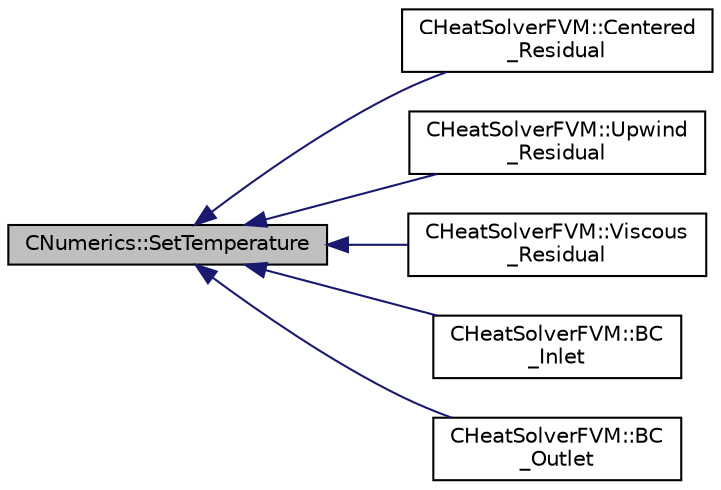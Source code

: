 digraph "CNumerics::SetTemperature"
{
  edge [fontname="Helvetica",fontsize="10",labelfontname="Helvetica",labelfontsize="10"];
  node [fontname="Helvetica",fontsize="10",shape=record];
  rankdir="LR";
  Node834 [label="CNumerics::SetTemperature",height=0.2,width=0.4,color="black", fillcolor="grey75", style="filled", fontcolor="black"];
  Node834 -> Node835 [dir="back",color="midnightblue",fontsize="10",style="solid",fontname="Helvetica"];
  Node835 [label="CHeatSolverFVM::Centered\l_Residual",height=0.2,width=0.4,color="black", fillcolor="white", style="filled",URL="$class_c_heat_solver_f_v_m.html#a779d9a04dd9c3d81518e9ed74985a246",tooltip="Compute the spatial integration using a centered scheme. "];
  Node834 -> Node836 [dir="back",color="midnightblue",fontsize="10",style="solid",fontname="Helvetica"];
  Node836 [label="CHeatSolverFVM::Upwind\l_Residual",height=0.2,width=0.4,color="black", fillcolor="white", style="filled",URL="$class_c_heat_solver_f_v_m.html#a0f7725503632a6917537b6674d1d9e58",tooltip="Compute the spatial integration using a upwind scheme. "];
  Node834 -> Node837 [dir="back",color="midnightblue",fontsize="10",style="solid",fontname="Helvetica"];
  Node837 [label="CHeatSolverFVM::Viscous\l_Residual",height=0.2,width=0.4,color="black", fillcolor="white", style="filled",URL="$class_c_heat_solver_f_v_m.html#a860d3e08f75f173ce401f90d27649ba2",tooltip="Compute the viscous residuals for the turbulent equation. "];
  Node834 -> Node838 [dir="back",color="midnightblue",fontsize="10",style="solid",fontname="Helvetica"];
  Node838 [label="CHeatSolverFVM::BC\l_Inlet",height=0.2,width=0.4,color="black", fillcolor="white", style="filled",URL="$class_c_heat_solver_f_v_m.html#a3b0b87693870e1b9cf5a16aa644aae8d",tooltip="Impose the inlet boundary condition. "];
  Node834 -> Node839 [dir="back",color="midnightblue",fontsize="10",style="solid",fontname="Helvetica"];
  Node839 [label="CHeatSolverFVM::BC\l_Outlet",height=0.2,width=0.4,color="black", fillcolor="white", style="filled",URL="$class_c_heat_solver_f_v_m.html#a326a1f9e420b2fdb8a3c9356ad3f3704",tooltip="Impose the outlet boundary condition. "];
}

